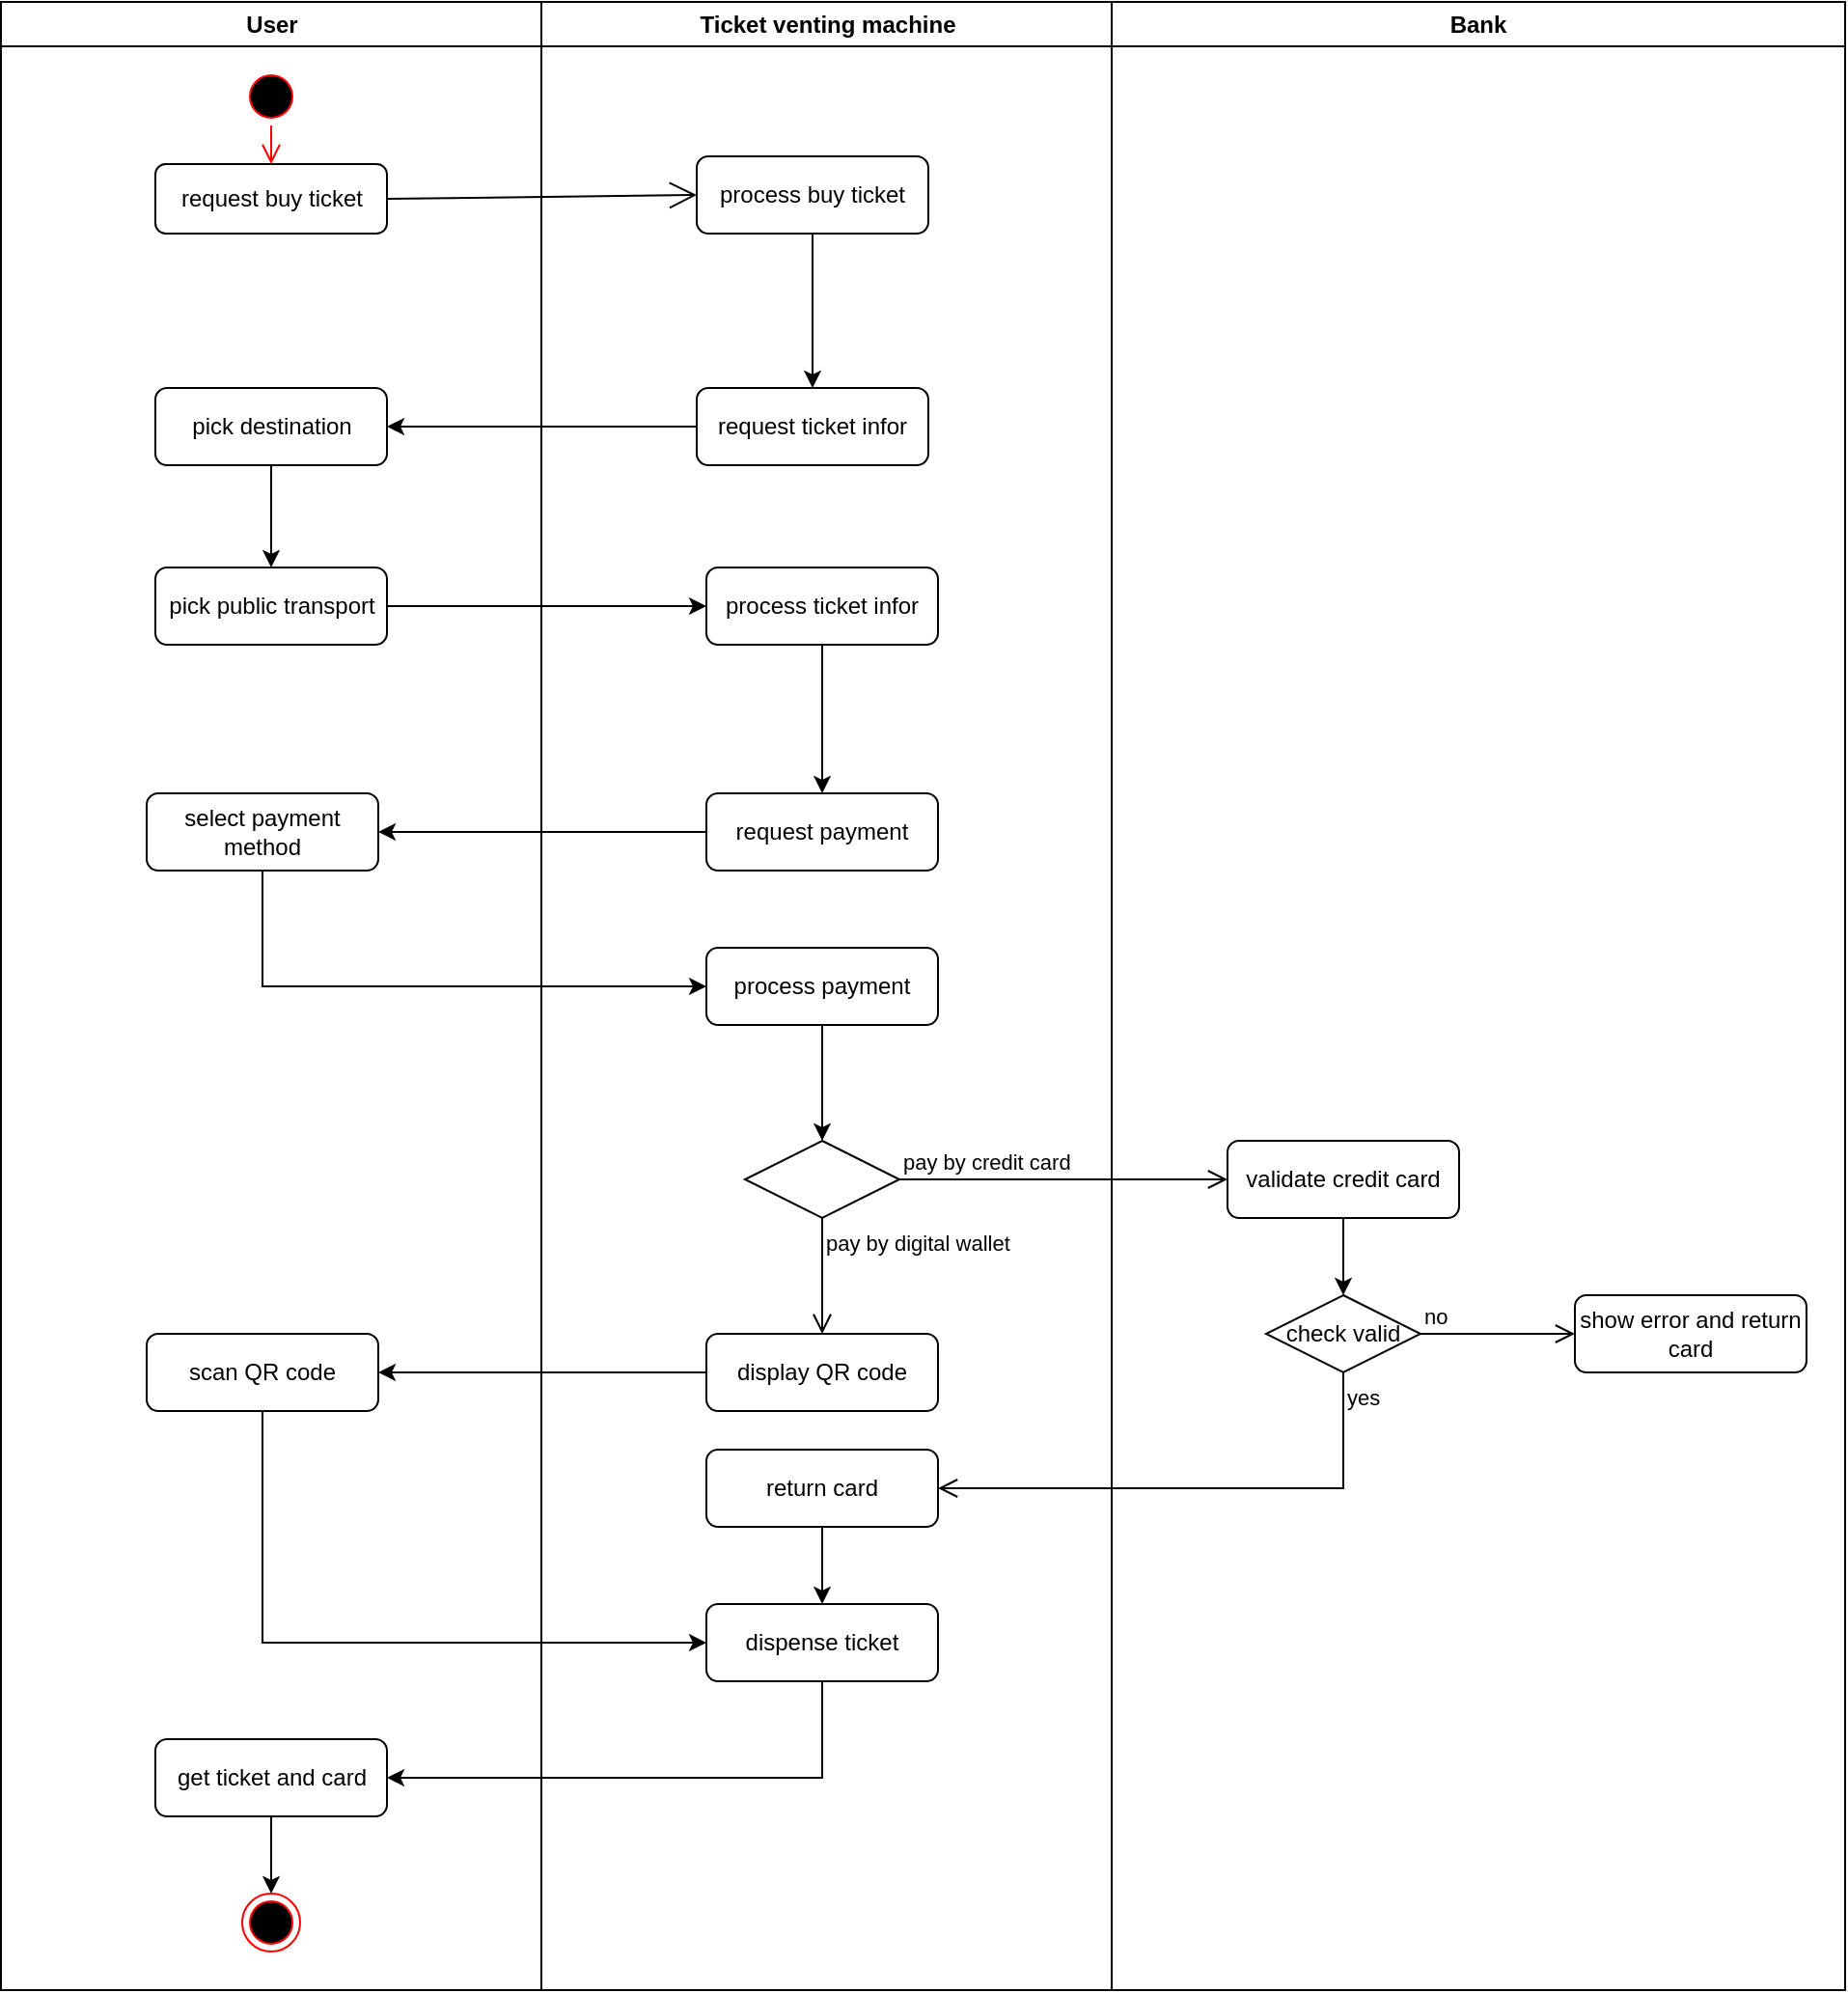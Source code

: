 <mxfile version="21.0.6" type="device"><diagram name="Page-1" id="e7e014a7-5840-1c2e-5031-d8a46d1fe8dd"><mxGraphModel dx="1768" dy="1120" grid="1" gridSize="10" guides="1" tooltips="1" connect="1" arrows="1" fold="1" page="1" pageScale="1" pageWidth="1169" pageHeight="826" background="none" math="0" shadow="0"><root><mxCell id="0"/><mxCell id="1" parent="0"/><mxCell id="2" value="User" style="swimlane;whiteSpace=wrap" parent="1" vertex="1"><mxGeometry x="164.5" y="120" width="280" height="1030" as="geometry"/></mxCell><mxCell id="Hs4DnvGVuAF4uwpnQR_6-41" value="" style="ellipse;html=1;shape=startState;fillColor=#000000;strokeColor=#ff0000;" parent="2" vertex="1"><mxGeometry x="125" y="34" width="30" height="30" as="geometry"/></mxCell><mxCell id="Hs4DnvGVuAF4uwpnQR_6-42" value="" style="html=1;verticalAlign=bottom;endArrow=open;endSize=8;strokeColor=#ff0000;rounded=0;entryX=0.5;entryY=0;entryDx=0;entryDy=0;" parent="2" source="Hs4DnvGVuAF4uwpnQR_6-41" target="Hs4DnvGVuAF4uwpnQR_6-43" edge="1"><mxGeometry relative="1" as="geometry"><mxPoint x="135.5" y="104" as="targetPoint"/></mxGeometry></mxCell><mxCell id="Hs4DnvGVuAF4uwpnQR_6-43" value="request buy ticket" style="rounded=1;whiteSpace=wrap;html=1;" parent="2" vertex="1"><mxGeometry x="80" y="84" width="120" height="36" as="geometry"/></mxCell><mxCell id="2q5NpEbOUiTYQwPjRSOR-9" value="" style="edgeStyle=orthogonalEdgeStyle;rounded=0;orthogonalLoop=1;jettySize=auto;html=1;" edge="1" parent="2" source="2q5NpEbOUiTYQwPjRSOR-7" target="2q5NpEbOUiTYQwPjRSOR-8"><mxGeometry relative="1" as="geometry"/></mxCell><mxCell id="2q5NpEbOUiTYQwPjRSOR-7" value="pick destination" style="rounded=1;whiteSpace=wrap;html=1;" vertex="1" parent="2"><mxGeometry x="80" y="200" width="120" height="40" as="geometry"/></mxCell><mxCell id="2q5NpEbOUiTYQwPjRSOR-8" value="pick public transport" style="rounded=1;whiteSpace=wrap;html=1;" vertex="1" parent="2"><mxGeometry x="80" y="293" width="120" height="40" as="geometry"/></mxCell><mxCell id="2q5NpEbOUiTYQwPjRSOR-16" value="select payment method" style="rounded=1;whiteSpace=wrap;html=1;" vertex="1" parent="2"><mxGeometry x="75.5" y="410" width="120" height="40" as="geometry"/></mxCell><mxCell id="2q5NpEbOUiTYQwPjRSOR-43" value="scan QR code" style="rounded=1;whiteSpace=wrap;html=1;" vertex="1" parent="2"><mxGeometry x="75.5" y="690" width="120" height="40" as="geometry"/></mxCell><mxCell id="2q5NpEbOUiTYQwPjRSOR-52" value="get ticket and card" style="rounded=1;whiteSpace=wrap;html=1;" vertex="1" parent="2"><mxGeometry x="80" y="900" width="120" height="40" as="geometry"/></mxCell><mxCell id="2q5NpEbOUiTYQwPjRSOR-53" value="" style="ellipse;html=1;shape=endState;fillColor=#000000;strokeColor=#ff0000;" vertex="1" parent="2"><mxGeometry x="125" y="980" width="30" height="30" as="geometry"/></mxCell><mxCell id="2q5NpEbOUiTYQwPjRSOR-54" value="" style="endArrow=classic;html=1;rounded=0;exitX=0.5;exitY=1;exitDx=0;exitDy=0;entryX=0.5;entryY=0;entryDx=0;entryDy=0;" edge="1" parent="2" source="2q5NpEbOUiTYQwPjRSOR-52" target="2q5NpEbOUiTYQwPjRSOR-53"><mxGeometry width="50" height="50" relative="1" as="geometry"><mxPoint x="495.5" y="810" as="sourcePoint"/><mxPoint x="545.5" y="760" as="targetPoint"/></mxGeometry></mxCell><mxCell id="3" value="Ticket venting machine" style="swimlane;whiteSpace=wrap" parent="1" vertex="1"><mxGeometry x="444.5" y="120" width="295.5" height="1030" as="geometry"/></mxCell><mxCell id="2q5NpEbOUiTYQwPjRSOR-5" value="" style="edgeStyle=orthogonalEdgeStyle;rounded=0;orthogonalLoop=1;jettySize=auto;html=1;" edge="1" parent="3" source="Hs4DnvGVuAF4uwpnQR_6-47" target="2q5NpEbOUiTYQwPjRSOR-4"><mxGeometry relative="1" as="geometry"/></mxCell><mxCell id="Hs4DnvGVuAF4uwpnQR_6-47" value="process buy ticket" style="rounded=1;whiteSpace=wrap;html=1;" parent="3" vertex="1"><mxGeometry x="80.5" y="80" width="120" height="40" as="geometry"/></mxCell><mxCell id="2q5NpEbOUiTYQwPjRSOR-4" value="request ticket infor" style="rounded=1;whiteSpace=wrap;html=1;" vertex="1" parent="3"><mxGeometry x="80.5" y="200" width="120" height="40" as="geometry"/></mxCell><mxCell id="2q5NpEbOUiTYQwPjRSOR-15" value="" style="edgeStyle=orthogonalEdgeStyle;rounded=0;orthogonalLoop=1;jettySize=auto;html=1;" edge="1" parent="3" source="2q5NpEbOUiTYQwPjRSOR-13" target="2q5NpEbOUiTYQwPjRSOR-14"><mxGeometry relative="1" as="geometry"/></mxCell><mxCell id="2q5NpEbOUiTYQwPjRSOR-13" value="process ticket infor" style="rounded=1;whiteSpace=wrap;html=1;" vertex="1" parent="3"><mxGeometry x="85.5" y="293" width="120" height="40" as="geometry"/></mxCell><mxCell id="2q5NpEbOUiTYQwPjRSOR-14" value="request payment" style="rounded=1;whiteSpace=wrap;html=1;" vertex="1" parent="3"><mxGeometry x="85.5" y="410" width="120" height="40" as="geometry"/></mxCell><mxCell id="2q5NpEbOUiTYQwPjRSOR-18" value="process payment" style="rounded=1;whiteSpace=wrap;html=1;" vertex="1" parent="3"><mxGeometry x="85.5" y="490" width="120" height="40" as="geometry"/></mxCell><mxCell id="2q5NpEbOUiTYQwPjRSOR-20" value="" style="rhombus;whiteSpace=wrap;html=1;" vertex="1" parent="3"><mxGeometry x="105.5" y="590" width="80" height="40" as="geometry"/></mxCell><mxCell id="2q5NpEbOUiTYQwPjRSOR-22" value="pay by digital wallet" style="edgeStyle=orthogonalEdgeStyle;html=1;align=left;verticalAlign=top;endArrow=open;endSize=8;rounded=0;entryX=0.5;entryY=0;entryDx=0;entryDy=0;" edge="1" source="2q5NpEbOUiTYQwPjRSOR-20" parent="3" target="2q5NpEbOUiTYQwPjRSOR-41"><mxGeometry x="-1" relative="1" as="geometry"><mxPoint x="145.5" y="690" as="targetPoint"/></mxGeometry></mxCell><mxCell id="2q5NpEbOUiTYQwPjRSOR-23" value="" style="endArrow=classic;html=1;rounded=0;exitX=0.5;exitY=1;exitDx=0;exitDy=0;entryX=0.5;entryY=0;entryDx=0;entryDy=0;" edge="1" parent="3" source="2q5NpEbOUiTYQwPjRSOR-18" target="2q5NpEbOUiTYQwPjRSOR-20"><mxGeometry width="50" height="50" relative="1" as="geometry"><mxPoint x="195.5" y="580" as="sourcePoint"/><mxPoint x="245.5" y="530" as="targetPoint"/></mxGeometry></mxCell><mxCell id="2q5NpEbOUiTYQwPjRSOR-41" value="display QR code" style="rounded=1;whiteSpace=wrap;html=1;" vertex="1" parent="3"><mxGeometry x="85.5" y="690" width="120" height="40" as="geometry"/></mxCell><mxCell id="2q5NpEbOUiTYQwPjRSOR-45" value="dispense ticket" style="rounded=1;whiteSpace=wrap;html=1;" vertex="1" parent="3"><mxGeometry x="85.5" y="830" width="120" height="40" as="geometry"/></mxCell><mxCell id="2q5NpEbOUiTYQwPjRSOR-47" value="return card" style="rounded=1;whiteSpace=wrap;html=1;" vertex="1" parent="3"><mxGeometry x="85.5" y="750" width="120" height="40" as="geometry"/></mxCell><mxCell id="2q5NpEbOUiTYQwPjRSOR-50" value="" style="endArrow=classic;html=1;rounded=0;entryX=0.5;entryY=0;entryDx=0;entryDy=0;exitX=0.5;exitY=1;exitDx=0;exitDy=0;" edge="1" parent="3" source="2q5NpEbOUiTYQwPjRSOR-47" target="2q5NpEbOUiTYQwPjRSOR-45"><mxGeometry width="50" height="50" relative="1" as="geometry"><mxPoint x="295.5" y="820" as="sourcePoint"/><mxPoint x="265.5" y="720" as="targetPoint"/></mxGeometry></mxCell><mxCell id="4" value="Bank" style="swimlane;whiteSpace=wrap" parent="1" vertex="1"><mxGeometry x="740" y="120" width="380" height="1030" as="geometry"/></mxCell><mxCell id="2q5NpEbOUiTYQwPjRSOR-24" value="validate credit card" style="rounded=1;whiteSpace=wrap;html=1;" vertex="1" parent="4"><mxGeometry x="60" y="590" width="120" height="40" as="geometry"/></mxCell><mxCell id="2q5NpEbOUiTYQwPjRSOR-36" value="check valid" style="rhombus;whiteSpace=wrap;html=1;" vertex="1" parent="4"><mxGeometry x="80" y="670" width="80" height="40" as="geometry"/></mxCell><mxCell id="2q5NpEbOUiTYQwPjRSOR-37" value="no" style="html=1;align=left;verticalAlign=bottom;endArrow=open;endSize=8;rounded=0;entryX=0;entryY=0.5;entryDx=0;entryDy=0;" edge="1" source="2q5NpEbOUiTYQwPjRSOR-36" parent="4" target="2q5NpEbOUiTYQwPjRSOR-40"><mxGeometry x="-1" relative="1" as="geometry"><mxPoint x="230" y="690" as="targetPoint"/></mxGeometry></mxCell><mxCell id="2q5NpEbOUiTYQwPjRSOR-39" value="" style="endArrow=classic;html=1;rounded=0;exitX=0.5;exitY=1;exitDx=0;exitDy=0;entryX=0.5;entryY=0;entryDx=0;entryDy=0;" edge="1" parent="4" source="2q5NpEbOUiTYQwPjRSOR-24" target="2q5NpEbOUiTYQwPjRSOR-36"><mxGeometry width="50" height="50" relative="1" as="geometry"><mxPoint x="-140" y="550" as="sourcePoint"/><mxPoint x="-90" y="500" as="targetPoint"/></mxGeometry></mxCell><mxCell id="2q5NpEbOUiTYQwPjRSOR-40" value="show error and return card" style="rounded=1;whiteSpace=wrap;html=1;" vertex="1" parent="4"><mxGeometry x="240" y="670" width="120" height="40" as="geometry"/></mxCell><mxCell id="Hs4DnvGVuAF4uwpnQR_6-62" value="" style="endArrow=open;endFill=1;endSize=12;html=1;rounded=0;exitX=1;exitY=0.5;exitDx=0;exitDy=0;entryX=0;entryY=0.5;entryDx=0;entryDy=0;" parent="1" source="Hs4DnvGVuAF4uwpnQR_6-43" target="Hs4DnvGVuAF4uwpnQR_6-47" edge="1"><mxGeometry width="160" relative="1" as="geometry"><mxPoint x="550" y="520" as="sourcePoint"/><mxPoint x="710" y="520" as="targetPoint"/></mxGeometry></mxCell><mxCell id="2q5NpEbOUiTYQwPjRSOR-11" value="" style="edgeStyle=orthogonalEdgeStyle;rounded=0;orthogonalLoop=1;jettySize=auto;html=1;entryX=1;entryY=0.5;entryDx=0;entryDy=0;exitX=0;exitY=0.5;exitDx=0;exitDy=0;" edge="1" parent="1" source="2q5NpEbOUiTYQwPjRSOR-4" target="2q5NpEbOUiTYQwPjRSOR-7"><mxGeometry relative="1" as="geometry"><mxPoint x="595.5" y="250" as="sourcePoint"/><mxPoint x="595.5" y="330" as="targetPoint"/></mxGeometry></mxCell><mxCell id="2q5NpEbOUiTYQwPjRSOR-12" value="" style="endArrow=classic;html=1;rounded=0;exitX=1;exitY=0.5;exitDx=0;exitDy=0;entryX=0;entryY=0.5;entryDx=0;entryDy=0;" edge="1" parent="1" source="2q5NpEbOUiTYQwPjRSOR-8" target="2q5NpEbOUiTYQwPjRSOR-13"><mxGeometry width="50" height="50" relative="1" as="geometry"><mxPoint x="640" y="463" as="sourcePoint"/><mxPoint x="520" y="433" as="targetPoint"/></mxGeometry></mxCell><mxCell id="2q5NpEbOUiTYQwPjRSOR-17" value="" style="endArrow=classic;html=1;rounded=0;entryX=1;entryY=0.5;entryDx=0;entryDy=0;exitX=0;exitY=0.5;exitDx=0;exitDy=0;" edge="1" parent="1" source="2q5NpEbOUiTYQwPjRSOR-14" target="2q5NpEbOUiTYQwPjRSOR-16"><mxGeometry width="50" height="50" relative="1" as="geometry"><mxPoint x="640" y="490" as="sourcePoint"/><mxPoint x="690" y="440" as="targetPoint"/></mxGeometry></mxCell><mxCell id="2q5NpEbOUiTYQwPjRSOR-19" value="" style="endArrow=classic;html=1;rounded=0;edgeStyle=orthogonalEdgeStyle;exitX=0.5;exitY=1;exitDx=0;exitDy=0;entryX=0;entryY=0.5;entryDx=0;entryDy=0;" edge="1" parent="1" source="2q5NpEbOUiTYQwPjRSOR-16" target="2q5NpEbOUiTYQwPjRSOR-18"><mxGeometry width="50" height="50" relative="1" as="geometry"><mxPoint x="640" y="620" as="sourcePoint"/><mxPoint x="690" y="570" as="targetPoint"/></mxGeometry></mxCell><mxCell id="2q5NpEbOUiTYQwPjRSOR-21" value="pay by credit card" style="html=1;align=left;verticalAlign=bottom;endArrow=open;endSize=8;rounded=0;entryX=0;entryY=0.5;entryDx=0;entryDy=0;" edge="1" source="2q5NpEbOUiTYQwPjRSOR-20" parent="1" target="2q5NpEbOUiTYQwPjRSOR-24"><mxGeometry x="-1" relative="1" as="geometry"><mxPoint x="730" y="730" as="targetPoint"/></mxGeometry></mxCell><mxCell id="2q5NpEbOUiTYQwPjRSOR-44" value="" style="endArrow=classic;html=1;rounded=0;exitX=0;exitY=0.5;exitDx=0;exitDy=0;entryX=1;entryY=0.5;entryDx=0;entryDy=0;" edge="1" parent="1" source="2q5NpEbOUiTYQwPjRSOR-41" target="2q5NpEbOUiTYQwPjRSOR-43"><mxGeometry width="50" height="50" relative="1" as="geometry"><mxPoint x="600" y="800" as="sourcePoint"/><mxPoint x="650" y="750" as="targetPoint"/></mxGeometry></mxCell><mxCell id="2q5NpEbOUiTYQwPjRSOR-46" value="" style="endArrow=classic;html=1;rounded=0;edgeStyle=orthogonalEdgeStyle;exitX=0.5;exitY=1;exitDx=0;exitDy=0;entryX=0;entryY=0.5;entryDx=0;entryDy=0;" edge="1" parent="1" source="2q5NpEbOUiTYQwPjRSOR-43" target="2q5NpEbOUiTYQwPjRSOR-45"><mxGeometry width="50" height="50" relative="1" as="geometry"><mxPoint x="580" y="860" as="sourcePoint"/><mxPoint x="630" y="810" as="targetPoint"/></mxGeometry></mxCell><mxCell id="2q5NpEbOUiTYQwPjRSOR-51" value="" style="endArrow=classic;html=1;rounded=0;exitX=0.5;exitY=1;exitDx=0;exitDy=0;edgeStyle=orthogonalEdgeStyle;entryX=1;entryY=0.5;entryDx=0;entryDy=0;" edge="1" parent="1" source="2q5NpEbOUiTYQwPjRSOR-45" target="2q5NpEbOUiTYQwPjRSOR-52"><mxGeometry width="50" height="50" relative="1" as="geometry"><mxPoint x="660" y="930" as="sourcePoint"/><mxPoint x="590" y="1020" as="targetPoint"/></mxGeometry></mxCell><mxCell id="2q5NpEbOUiTYQwPjRSOR-49" value="yes" style="html=1;align=left;verticalAlign=top;endArrow=open;endSize=8;rounded=0;entryX=1;entryY=0.5;entryDx=0;entryDy=0;exitX=0.5;exitY=1;exitDx=0;exitDy=0;startArrow=none;edgeStyle=orthogonalEdgeStyle;" edge="1" parent="1" source="2q5NpEbOUiTYQwPjRSOR-36" target="2q5NpEbOUiTYQwPjRSOR-47"><mxGeometry x="-1" relative="1" as="geometry"><mxPoint x="660" y="940" as="targetPoint"/><mxPoint x="940" y="960" as="sourcePoint"/></mxGeometry></mxCell></root></mxGraphModel></diagram></mxfile>